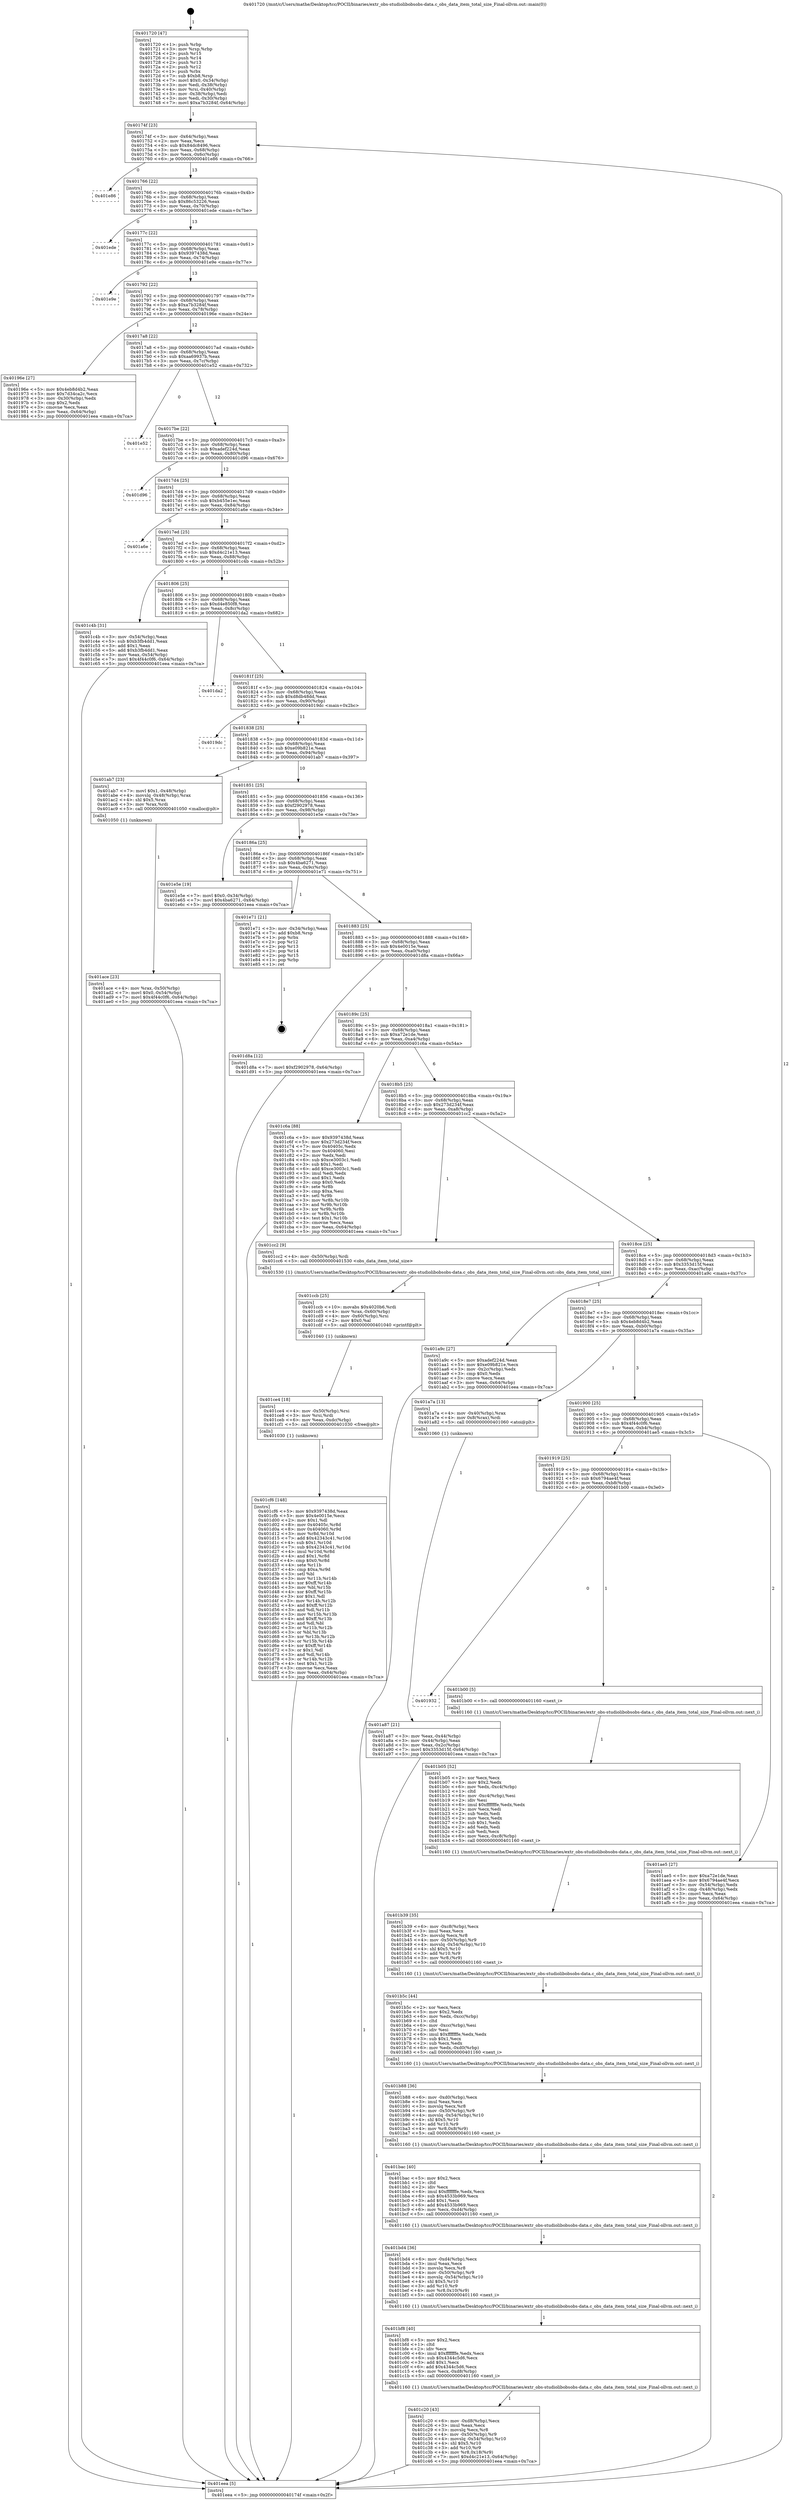 digraph "0x401720" {
  label = "0x401720 (/mnt/c/Users/mathe/Desktop/tcc/POCII/binaries/extr_obs-studiolibobsobs-data.c_obs_data_item_total_size_Final-ollvm.out::main(0))"
  labelloc = "t"
  node[shape=record]

  Entry [label="",width=0.3,height=0.3,shape=circle,fillcolor=black,style=filled]
  "0x40174f" [label="{
     0x40174f [23]\l
     | [instrs]\l
     &nbsp;&nbsp;0x40174f \<+3\>: mov -0x64(%rbp),%eax\l
     &nbsp;&nbsp;0x401752 \<+2\>: mov %eax,%ecx\l
     &nbsp;&nbsp;0x401754 \<+6\>: sub $0x84dc8496,%ecx\l
     &nbsp;&nbsp;0x40175a \<+3\>: mov %eax,-0x68(%rbp)\l
     &nbsp;&nbsp;0x40175d \<+3\>: mov %ecx,-0x6c(%rbp)\l
     &nbsp;&nbsp;0x401760 \<+6\>: je 0000000000401e86 \<main+0x766\>\l
  }"]
  "0x401e86" [label="{
     0x401e86\l
  }", style=dashed]
  "0x401766" [label="{
     0x401766 [22]\l
     | [instrs]\l
     &nbsp;&nbsp;0x401766 \<+5\>: jmp 000000000040176b \<main+0x4b\>\l
     &nbsp;&nbsp;0x40176b \<+3\>: mov -0x68(%rbp),%eax\l
     &nbsp;&nbsp;0x40176e \<+5\>: sub $0x86c53226,%eax\l
     &nbsp;&nbsp;0x401773 \<+3\>: mov %eax,-0x70(%rbp)\l
     &nbsp;&nbsp;0x401776 \<+6\>: je 0000000000401ede \<main+0x7be\>\l
  }"]
  Exit [label="",width=0.3,height=0.3,shape=circle,fillcolor=black,style=filled,peripheries=2]
  "0x401ede" [label="{
     0x401ede\l
  }", style=dashed]
  "0x40177c" [label="{
     0x40177c [22]\l
     | [instrs]\l
     &nbsp;&nbsp;0x40177c \<+5\>: jmp 0000000000401781 \<main+0x61\>\l
     &nbsp;&nbsp;0x401781 \<+3\>: mov -0x68(%rbp),%eax\l
     &nbsp;&nbsp;0x401784 \<+5\>: sub $0x9397438d,%eax\l
     &nbsp;&nbsp;0x401789 \<+3\>: mov %eax,-0x74(%rbp)\l
     &nbsp;&nbsp;0x40178c \<+6\>: je 0000000000401e9e \<main+0x77e\>\l
  }"]
  "0x401cf6" [label="{
     0x401cf6 [148]\l
     | [instrs]\l
     &nbsp;&nbsp;0x401cf6 \<+5\>: mov $0x9397438d,%eax\l
     &nbsp;&nbsp;0x401cfb \<+5\>: mov $0x4e0015e,%ecx\l
     &nbsp;&nbsp;0x401d00 \<+2\>: mov $0x1,%dl\l
     &nbsp;&nbsp;0x401d02 \<+8\>: mov 0x40405c,%r8d\l
     &nbsp;&nbsp;0x401d0a \<+8\>: mov 0x404060,%r9d\l
     &nbsp;&nbsp;0x401d12 \<+3\>: mov %r8d,%r10d\l
     &nbsp;&nbsp;0x401d15 \<+7\>: add $0x42343c41,%r10d\l
     &nbsp;&nbsp;0x401d1c \<+4\>: sub $0x1,%r10d\l
     &nbsp;&nbsp;0x401d20 \<+7\>: sub $0x42343c41,%r10d\l
     &nbsp;&nbsp;0x401d27 \<+4\>: imul %r10d,%r8d\l
     &nbsp;&nbsp;0x401d2b \<+4\>: and $0x1,%r8d\l
     &nbsp;&nbsp;0x401d2f \<+4\>: cmp $0x0,%r8d\l
     &nbsp;&nbsp;0x401d33 \<+4\>: sete %r11b\l
     &nbsp;&nbsp;0x401d37 \<+4\>: cmp $0xa,%r9d\l
     &nbsp;&nbsp;0x401d3b \<+3\>: setl %bl\l
     &nbsp;&nbsp;0x401d3e \<+3\>: mov %r11b,%r14b\l
     &nbsp;&nbsp;0x401d41 \<+4\>: xor $0xff,%r14b\l
     &nbsp;&nbsp;0x401d45 \<+3\>: mov %bl,%r15b\l
     &nbsp;&nbsp;0x401d48 \<+4\>: xor $0xff,%r15b\l
     &nbsp;&nbsp;0x401d4c \<+3\>: xor $0x1,%dl\l
     &nbsp;&nbsp;0x401d4f \<+3\>: mov %r14b,%r12b\l
     &nbsp;&nbsp;0x401d52 \<+4\>: and $0xff,%r12b\l
     &nbsp;&nbsp;0x401d56 \<+3\>: and %dl,%r11b\l
     &nbsp;&nbsp;0x401d59 \<+3\>: mov %r15b,%r13b\l
     &nbsp;&nbsp;0x401d5c \<+4\>: and $0xff,%r13b\l
     &nbsp;&nbsp;0x401d60 \<+2\>: and %dl,%bl\l
     &nbsp;&nbsp;0x401d62 \<+3\>: or %r11b,%r12b\l
     &nbsp;&nbsp;0x401d65 \<+3\>: or %bl,%r13b\l
     &nbsp;&nbsp;0x401d68 \<+3\>: xor %r13b,%r12b\l
     &nbsp;&nbsp;0x401d6b \<+3\>: or %r15b,%r14b\l
     &nbsp;&nbsp;0x401d6e \<+4\>: xor $0xff,%r14b\l
     &nbsp;&nbsp;0x401d72 \<+3\>: or $0x1,%dl\l
     &nbsp;&nbsp;0x401d75 \<+3\>: and %dl,%r14b\l
     &nbsp;&nbsp;0x401d78 \<+3\>: or %r14b,%r12b\l
     &nbsp;&nbsp;0x401d7b \<+4\>: test $0x1,%r12b\l
     &nbsp;&nbsp;0x401d7f \<+3\>: cmovne %ecx,%eax\l
     &nbsp;&nbsp;0x401d82 \<+3\>: mov %eax,-0x64(%rbp)\l
     &nbsp;&nbsp;0x401d85 \<+5\>: jmp 0000000000401eea \<main+0x7ca\>\l
  }"]
  "0x401e9e" [label="{
     0x401e9e\l
  }", style=dashed]
  "0x401792" [label="{
     0x401792 [22]\l
     | [instrs]\l
     &nbsp;&nbsp;0x401792 \<+5\>: jmp 0000000000401797 \<main+0x77\>\l
     &nbsp;&nbsp;0x401797 \<+3\>: mov -0x68(%rbp),%eax\l
     &nbsp;&nbsp;0x40179a \<+5\>: sub $0xa7b3284f,%eax\l
     &nbsp;&nbsp;0x40179f \<+3\>: mov %eax,-0x78(%rbp)\l
     &nbsp;&nbsp;0x4017a2 \<+6\>: je 000000000040196e \<main+0x24e\>\l
  }"]
  "0x401ce4" [label="{
     0x401ce4 [18]\l
     | [instrs]\l
     &nbsp;&nbsp;0x401ce4 \<+4\>: mov -0x50(%rbp),%rsi\l
     &nbsp;&nbsp;0x401ce8 \<+3\>: mov %rsi,%rdi\l
     &nbsp;&nbsp;0x401ceb \<+6\>: mov %eax,-0xdc(%rbp)\l
     &nbsp;&nbsp;0x401cf1 \<+5\>: call 0000000000401030 \<free@plt\>\l
     | [calls]\l
     &nbsp;&nbsp;0x401030 \{1\} (unknown)\l
  }"]
  "0x40196e" [label="{
     0x40196e [27]\l
     | [instrs]\l
     &nbsp;&nbsp;0x40196e \<+5\>: mov $0x4eb8d4b2,%eax\l
     &nbsp;&nbsp;0x401973 \<+5\>: mov $0x7d34ca2c,%ecx\l
     &nbsp;&nbsp;0x401978 \<+3\>: mov -0x30(%rbp),%edx\l
     &nbsp;&nbsp;0x40197b \<+3\>: cmp $0x2,%edx\l
     &nbsp;&nbsp;0x40197e \<+3\>: cmovne %ecx,%eax\l
     &nbsp;&nbsp;0x401981 \<+3\>: mov %eax,-0x64(%rbp)\l
     &nbsp;&nbsp;0x401984 \<+5\>: jmp 0000000000401eea \<main+0x7ca\>\l
  }"]
  "0x4017a8" [label="{
     0x4017a8 [22]\l
     | [instrs]\l
     &nbsp;&nbsp;0x4017a8 \<+5\>: jmp 00000000004017ad \<main+0x8d\>\l
     &nbsp;&nbsp;0x4017ad \<+3\>: mov -0x68(%rbp),%eax\l
     &nbsp;&nbsp;0x4017b0 \<+5\>: sub $0xaa69937b,%eax\l
     &nbsp;&nbsp;0x4017b5 \<+3\>: mov %eax,-0x7c(%rbp)\l
     &nbsp;&nbsp;0x4017b8 \<+6\>: je 0000000000401e52 \<main+0x732\>\l
  }"]
  "0x401eea" [label="{
     0x401eea [5]\l
     | [instrs]\l
     &nbsp;&nbsp;0x401eea \<+5\>: jmp 000000000040174f \<main+0x2f\>\l
  }"]
  "0x401720" [label="{
     0x401720 [47]\l
     | [instrs]\l
     &nbsp;&nbsp;0x401720 \<+1\>: push %rbp\l
     &nbsp;&nbsp;0x401721 \<+3\>: mov %rsp,%rbp\l
     &nbsp;&nbsp;0x401724 \<+2\>: push %r15\l
     &nbsp;&nbsp;0x401726 \<+2\>: push %r14\l
     &nbsp;&nbsp;0x401728 \<+2\>: push %r13\l
     &nbsp;&nbsp;0x40172a \<+2\>: push %r12\l
     &nbsp;&nbsp;0x40172c \<+1\>: push %rbx\l
     &nbsp;&nbsp;0x40172d \<+7\>: sub $0xb8,%rsp\l
     &nbsp;&nbsp;0x401734 \<+7\>: movl $0x0,-0x34(%rbp)\l
     &nbsp;&nbsp;0x40173b \<+3\>: mov %edi,-0x38(%rbp)\l
     &nbsp;&nbsp;0x40173e \<+4\>: mov %rsi,-0x40(%rbp)\l
     &nbsp;&nbsp;0x401742 \<+3\>: mov -0x38(%rbp),%edi\l
     &nbsp;&nbsp;0x401745 \<+3\>: mov %edi,-0x30(%rbp)\l
     &nbsp;&nbsp;0x401748 \<+7\>: movl $0xa7b3284f,-0x64(%rbp)\l
  }"]
  "0x401ccb" [label="{
     0x401ccb [25]\l
     | [instrs]\l
     &nbsp;&nbsp;0x401ccb \<+10\>: movabs $0x4020b6,%rdi\l
     &nbsp;&nbsp;0x401cd5 \<+4\>: mov %rax,-0x60(%rbp)\l
     &nbsp;&nbsp;0x401cd9 \<+4\>: mov -0x60(%rbp),%rsi\l
     &nbsp;&nbsp;0x401cdd \<+2\>: mov $0x0,%al\l
     &nbsp;&nbsp;0x401cdf \<+5\>: call 0000000000401040 \<printf@plt\>\l
     | [calls]\l
     &nbsp;&nbsp;0x401040 \{1\} (unknown)\l
  }"]
  "0x401e52" [label="{
     0x401e52\l
  }", style=dashed]
  "0x4017be" [label="{
     0x4017be [22]\l
     | [instrs]\l
     &nbsp;&nbsp;0x4017be \<+5\>: jmp 00000000004017c3 \<main+0xa3\>\l
     &nbsp;&nbsp;0x4017c3 \<+3\>: mov -0x68(%rbp),%eax\l
     &nbsp;&nbsp;0x4017c6 \<+5\>: sub $0xadef224d,%eax\l
     &nbsp;&nbsp;0x4017cb \<+3\>: mov %eax,-0x80(%rbp)\l
     &nbsp;&nbsp;0x4017ce \<+6\>: je 0000000000401d96 \<main+0x676\>\l
  }"]
  "0x401c20" [label="{
     0x401c20 [43]\l
     | [instrs]\l
     &nbsp;&nbsp;0x401c20 \<+6\>: mov -0xd8(%rbp),%ecx\l
     &nbsp;&nbsp;0x401c26 \<+3\>: imul %eax,%ecx\l
     &nbsp;&nbsp;0x401c29 \<+3\>: movslq %ecx,%r8\l
     &nbsp;&nbsp;0x401c2c \<+4\>: mov -0x50(%rbp),%r9\l
     &nbsp;&nbsp;0x401c30 \<+4\>: movslq -0x54(%rbp),%r10\l
     &nbsp;&nbsp;0x401c34 \<+4\>: shl $0x5,%r10\l
     &nbsp;&nbsp;0x401c38 \<+3\>: add %r10,%r9\l
     &nbsp;&nbsp;0x401c3b \<+4\>: mov %r8,0x18(%r9)\l
     &nbsp;&nbsp;0x401c3f \<+7\>: movl $0xd4c21e13,-0x64(%rbp)\l
     &nbsp;&nbsp;0x401c46 \<+5\>: jmp 0000000000401eea \<main+0x7ca\>\l
  }"]
  "0x401d96" [label="{
     0x401d96\l
  }", style=dashed]
  "0x4017d4" [label="{
     0x4017d4 [25]\l
     | [instrs]\l
     &nbsp;&nbsp;0x4017d4 \<+5\>: jmp 00000000004017d9 \<main+0xb9\>\l
     &nbsp;&nbsp;0x4017d9 \<+3\>: mov -0x68(%rbp),%eax\l
     &nbsp;&nbsp;0x4017dc \<+5\>: sub $0xb455e1ec,%eax\l
     &nbsp;&nbsp;0x4017e1 \<+6\>: mov %eax,-0x84(%rbp)\l
     &nbsp;&nbsp;0x4017e7 \<+6\>: je 0000000000401a6e \<main+0x34e\>\l
  }"]
  "0x401bf8" [label="{
     0x401bf8 [40]\l
     | [instrs]\l
     &nbsp;&nbsp;0x401bf8 \<+5\>: mov $0x2,%ecx\l
     &nbsp;&nbsp;0x401bfd \<+1\>: cltd\l
     &nbsp;&nbsp;0x401bfe \<+2\>: idiv %ecx\l
     &nbsp;&nbsp;0x401c00 \<+6\>: imul $0xfffffffe,%edx,%ecx\l
     &nbsp;&nbsp;0x401c06 \<+6\>: sub $0x4344c5d6,%ecx\l
     &nbsp;&nbsp;0x401c0c \<+3\>: add $0x1,%ecx\l
     &nbsp;&nbsp;0x401c0f \<+6\>: add $0x4344c5d6,%ecx\l
     &nbsp;&nbsp;0x401c15 \<+6\>: mov %ecx,-0xd8(%rbp)\l
     &nbsp;&nbsp;0x401c1b \<+5\>: call 0000000000401160 \<next_i\>\l
     | [calls]\l
     &nbsp;&nbsp;0x401160 \{1\} (/mnt/c/Users/mathe/Desktop/tcc/POCII/binaries/extr_obs-studiolibobsobs-data.c_obs_data_item_total_size_Final-ollvm.out::next_i)\l
  }"]
  "0x401a6e" [label="{
     0x401a6e\l
  }", style=dashed]
  "0x4017ed" [label="{
     0x4017ed [25]\l
     | [instrs]\l
     &nbsp;&nbsp;0x4017ed \<+5\>: jmp 00000000004017f2 \<main+0xd2\>\l
     &nbsp;&nbsp;0x4017f2 \<+3\>: mov -0x68(%rbp),%eax\l
     &nbsp;&nbsp;0x4017f5 \<+5\>: sub $0xd4c21e13,%eax\l
     &nbsp;&nbsp;0x4017fa \<+6\>: mov %eax,-0x88(%rbp)\l
     &nbsp;&nbsp;0x401800 \<+6\>: je 0000000000401c4b \<main+0x52b\>\l
  }"]
  "0x401bd4" [label="{
     0x401bd4 [36]\l
     | [instrs]\l
     &nbsp;&nbsp;0x401bd4 \<+6\>: mov -0xd4(%rbp),%ecx\l
     &nbsp;&nbsp;0x401bda \<+3\>: imul %eax,%ecx\l
     &nbsp;&nbsp;0x401bdd \<+3\>: movslq %ecx,%r8\l
     &nbsp;&nbsp;0x401be0 \<+4\>: mov -0x50(%rbp),%r9\l
     &nbsp;&nbsp;0x401be4 \<+4\>: movslq -0x54(%rbp),%r10\l
     &nbsp;&nbsp;0x401be8 \<+4\>: shl $0x5,%r10\l
     &nbsp;&nbsp;0x401bec \<+3\>: add %r10,%r9\l
     &nbsp;&nbsp;0x401bef \<+4\>: mov %r8,0x10(%r9)\l
     &nbsp;&nbsp;0x401bf3 \<+5\>: call 0000000000401160 \<next_i\>\l
     | [calls]\l
     &nbsp;&nbsp;0x401160 \{1\} (/mnt/c/Users/mathe/Desktop/tcc/POCII/binaries/extr_obs-studiolibobsobs-data.c_obs_data_item_total_size_Final-ollvm.out::next_i)\l
  }"]
  "0x401c4b" [label="{
     0x401c4b [31]\l
     | [instrs]\l
     &nbsp;&nbsp;0x401c4b \<+3\>: mov -0x54(%rbp),%eax\l
     &nbsp;&nbsp;0x401c4e \<+5\>: sub $0xb3fb4dd1,%eax\l
     &nbsp;&nbsp;0x401c53 \<+3\>: add $0x1,%eax\l
     &nbsp;&nbsp;0x401c56 \<+5\>: add $0xb3fb4dd1,%eax\l
     &nbsp;&nbsp;0x401c5b \<+3\>: mov %eax,-0x54(%rbp)\l
     &nbsp;&nbsp;0x401c5e \<+7\>: movl $0x4f44c0f6,-0x64(%rbp)\l
     &nbsp;&nbsp;0x401c65 \<+5\>: jmp 0000000000401eea \<main+0x7ca\>\l
  }"]
  "0x401806" [label="{
     0x401806 [25]\l
     | [instrs]\l
     &nbsp;&nbsp;0x401806 \<+5\>: jmp 000000000040180b \<main+0xeb\>\l
     &nbsp;&nbsp;0x40180b \<+3\>: mov -0x68(%rbp),%eax\l
     &nbsp;&nbsp;0x40180e \<+5\>: sub $0xd4e850f8,%eax\l
     &nbsp;&nbsp;0x401813 \<+6\>: mov %eax,-0x8c(%rbp)\l
     &nbsp;&nbsp;0x401819 \<+6\>: je 0000000000401da2 \<main+0x682\>\l
  }"]
  "0x401bac" [label="{
     0x401bac [40]\l
     | [instrs]\l
     &nbsp;&nbsp;0x401bac \<+5\>: mov $0x2,%ecx\l
     &nbsp;&nbsp;0x401bb1 \<+1\>: cltd\l
     &nbsp;&nbsp;0x401bb2 \<+2\>: idiv %ecx\l
     &nbsp;&nbsp;0x401bb4 \<+6\>: imul $0xfffffffe,%edx,%ecx\l
     &nbsp;&nbsp;0x401bba \<+6\>: sub $0x4533b969,%ecx\l
     &nbsp;&nbsp;0x401bc0 \<+3\>: add $0x1,%ecx\l
     &nbsp;&nbsp;0x401bc3 \<+6\>: add $0x4533b969,%ecx\l
     &nbsp;&nbsp;0x401bc9 \<+6\>: mov %ecx,-0xd4(%rbp)\l
     &nbsp;&nbsp;0x401bcf \<+5\>: call 0000000000401160 \<next_i\>\l
     | [calls]\l
     &nbsp;&nbsp;0x401160 \{1\} (/mnt/c/Users/mathe/Desktop/tcc/POCII/binaries/extr_obs-studiolibobsobs-data.c_obs_data_item_total_size_Final-ollvm.out::next_i)\l
  }"]
  "0x401da2" [label="{
     0x401da2\l
  }", style=dashed]
  "0x40181f" [label="{
     0x40181f [25]\l
     | [instrs]\l
     &nbsp;&nbsp;0x40181f \<+5\>: jmp 0000000000401824 \<main+0x104\>\l
     &nbsp;&nbsp;0x401824 \<+3\>: mov -0x68(%rbp),%eax\l
     &nbsp;&nbsp;0x401827 \<+5\>: sub $0xd8db48dd,%eax\l
     &nbsp;&nbsp;0x40182c \<+6\>: mov %eax,-0x90(%rbp)\l
     &nbsp;&nbsp;0x401832 \<+6\>: je 00000000004019dc \<main+0x2bc\>\l
  }"]
  "0x401b88" [label="{
     0x401b88 [36]\l
     | [instrs]\l
     &nbsp;&nbsp;0x401b88 \<+6\>: mov -0xd0(%rbp),%ecx\l
     &nbsp;&nbsp;0x401b8e \<+3\>: imul %eax,%ecx\l
     &nbsp;&nbsp;0x401b91 \<+3\>: movslq %ecx,%r8\l
     &nbsp;&nbsp;0x401b94 \<+4\>: mov -0x50(%rbp),%r9\l
     &nbsp;&nbsp;0x401b98 \<+4\>: movslq -0x54(%rbp),%r10\l
     &nbsp;&nbsp;0x401b9c \<+4\>: shl $0x5,%r10\l
     &nbsp;&nbsp;0x401ba0 \<+3\>: add %r10,%r9\l
     &nbsp;&nbsp;0x401ba3 \<+4\>: mov %r8,0x8(%r9)\l
     &nbsp;&nbsp;0x401ba7 \<+5\>: call 0000000000401160 \<next_i\>\l
     | [calls]\l
     &nbsp;&nbsp;0x401160 \{1\} (/mnt/c/Users/mathe/Desktop/tcc/POCII/binaries/extr_obs-studiolibobsobs-data.c_obs_data_item_total_size_Final-ollvm.out::next_i)\l
  }"]
  "0x4019dc" [label="{
     0x4019dc\l
  }", style=dashed]
  "0x401838" [label="{
     0x401838 [25]\l
     | [instrs]\l
     &nbsp;&nbsp;0x401838 \<+5\>: jmp 000000000040183d \<main+0x11d\>\l
     &nbsp;&nbsp;0x40183d \<+3\>: mov -0x68(%rbp),%eax\l
     &nbsp;&nbsp;0x401840 \<+5\>: sub $0xe09b821e,%eax\l
     &nbsp;&nbsp;0x401845 \<+6\>: mov %eax,-0x94(%rbp)\l
     &nbsp;&nbsp;0x40184b \<+6\>: je 0000000000401ab7 \<main+0x397\>\l
  }"]
  "0x401b5c" [label="{
     0x401b5c [44]\l
     | [instrs]\l
     &nbsp;&nbsp;0x401b5c \<+2\>: xor %ecx,%ecx\l
     &nbsp;&nbsp;0x401b5e \<+5\>: mov $0x2,%edx\l
     &nbsp;&nbsp;0x401b63 \<+6\>: mov %edx,-0xcc(%rbp)\l
     &nbsp;&nbsp;0x401b69 \<+1\>: cltd\l
     &nbsp;&nbsp;0x401b6a \<+6\>: mov -0xcc(%rbp),%esi\l
     &nbsp;&nbsp;0x401b70 \<+2\>: idiv %esi\l
     &nbsp;&nbsp;0x401b72 \<+6\>: imul $0xfffffffe,%edx,%edx\l
     &nbsp;&nbsp;0x401b78 \<+3\>: sub $0x1,%ecx\l
     &nbsp;&nbsp;0x401b7b \<+2\>: sub %ecx,%edx\l
     &nbsp;&nbsp;0x401b7d \<+6\>: mov %edx,-0xd0(%rbp)\l
     &nbsp;&nbsp;0x401b83 \<+5\>: call 0000000000401160 \<next_i\>\l
     | [calls]\l
     &nbsp;&nbsp;0x401160 \{1\} (/mnt/c/Users/mathe/Desktop/tcc/POCII/binaries/extr_obs-studiolibobsobs-data.c_obs_data_item_total_size_Final-ollvm.out::next_i)\l
  }"]
  "0x401ab7" [label="{
     0x401ab7 [23]\l
     | [instrs]\l
     &nbsp;&nbsp;0x401ab7 \<+7\>: movl $0x1,-0x48(%rbp)\l
     &nbsp;&nbsp;0x401abe \<+4\>: movslq -0x48(%rbp),%rax\l
     &nbsp;&nbsp;0x401ac2 \<+4\>: shl $0x5,%rax\l
     &nbsp;&nbsp;0x401ac6 \<+3\>: mov %rax,%rdi\l
     &nbsp;&nbsp;0x401ac9 \<+5\>: call 0000000000401050 \<malloc@plt\>\l
     | [calls]\l
     &nbsp;&nbsp;0x401050 \{1\} (unknown)\l
  }"]
  "0x401851" [label="{
     0x401851 [25]\l
     | [instrs]\l
     &nbsp;&nbsp;0x401851 \<+5\>: jmp 0000000000401856 \<main+0x136\>\l
     &nbsp;&nbsp;0x401856 \<+3\>: mov -0x68(%rbp),%eax\l
     &nbsp;&nbsp;0x401859 \<+5\>: sub $0xf2902978,%eax\l
     &nbsp;&nbsp;0x40185e \<+6\>: mov %eax,-0x98(%rbp)\l
     &nbsp;&nbsp;0x401864 \<+6\>: je 0000000000401e5e \<main+0x73e\>\l
  }"]
  "0x401b39" [label="{
     0x401b39 [35]\l
     | [instrs]\l
     &nbsp;&nbsp;0x401b39 \<+6\>: mov -0xc8(%rbp),%ecx\l
     &nbsp;&nbsp;0x401b3f \<+3\>: imul %eax,%ecx\l
     &nbsp;&nbsp;0x401b42 \<+3\>: movslq %ecx,%r8\l
     &nbsp;&nbsp;0x401b45 \<+4\>: mov -0x50(%rbp),%r9\l
     &nbsp;&nbsp;0x401b49 \<+4\>: movslq -0x54(%rbp),%r10\l
     &nbsp;&nbsp;0x401b4d \<+4\>: shl $0x5,%r10\l
     &nbsp;&nbsp;0x401b51 \<+3\>: add %r10,%r9\l
     &nbsp;&nbsp;0x401b54 \<+3\>: mov %r8,(%r9)\l
     &nbsp;&nbsp;0x401b57 \<+5\>: call 0000000000401160 \<next_i\>\l
     | [calls]\l
     &nbsp;&nbsp;0x401160 \{1\} (/mnt/c/Users/mathe/Desktop/tcc/POCII/binaries/extr_obs-studiolibobsobs-data.c_obs_data_item_total_size_Final-ollvm.out::next_i)\l
  }"]
  "0x401e5e" [label="{
     0x401e5e [19]\l
     | [instrs]\l
     &nbsp;&nbsp;0x401e5e \<+7\>: movl $0x0,-0x34(%rbp)\l
     &nbsp;&nbsp;0x401e65 \<+7\>: movl $0x4ba6271,-0x64(%rbp)\l
     &nbsp;&nbsp;0x401e6c \<+5\>: jmp 0000000000401eea \<main+0x7ca\>\l
  }"]
  "0x40186a" [label="{
     0x40186a [25]\l
     | [instrs]\l
     &nbsp;&nbsp;0x40186a \<+5\>: jmp 000000000040186f \<main+0x14f\>\l
     &nbsp;&nbsp;0x40186f \<+3\>: mov -0x68(%rbp),%eax\l
     &nbsp;&nbsp;0x401872 \<+5\>: sub $0x4ba6271,%eax\l
     &nbsp;&nbsp;0x401877 \<+6\>: mov %eax,-0x9c(%rbp)\l
     &nbsp;&nbsp;0x40187d \<+6\>: je 0000000000401e71 \<main+0x751\>\l
  }"]
  "0x401b05" [label="{
     0x401b05 [52]\l
     | [instrs]\l
     &nbsp;&nbsp;0x401b05 \<+2\>: xor %ecx,%ecx\l
     &nbsp;&nbsp;0x401b07 \<+5\>: mov $0x2,%edx\l
     &nbsp;&nbsp;0x401b0c \<+6\>: mov %edx,-0xc4(%rbp)\l
     &nbsp;&nbsp;0x401b12 \<+1\>: cltd\l
     &nbsp;&nbsp;0x401b13 \<+6\>: mov -0xc4(%rbp),%esi\l
     &nbsp;&nbsp;0x401b19 \<+2\>: idiv %esi\l
     &nbsp;&nbsp;0x401b1b \<+6\>: imul $0xfffffffe,%edx,%edx\l
     &nbsp;&nbsp;0x401b21 \<+2\>: mov %ecx,%edi\l
     &nbsp;&nbsp;0x401b23 \<+2\>: sub %edx,%edi\l
     &nbsp;&nbsp;0x401b25 \<+2\>: mov %ecx,%edx\l
     &nbsp;&nbsp;0x401b27 \<+3\>: sub $0x1,%edx\l
     &nbsp;&nbsp;0x401b2a \<+2\>: add %edx,%edi\l
     &nbsp;&nbsp;0x401b2c \<+2\>: sub %edi,%ecx\l
     &nbsp;&nbsp;0x401b2e \<+6\>: mov %ecx,-0xc8(%rbp)\l
     &nbsp;&nbsp;0x401b34 \<+5\>: call 0000000000401160 \<next_i\>\l
     | [calls]\l
     &nbsp;&nbsp;0x401160 \{1\} (/mnt/c/Users/mathe/Desktop/tcc/POCII/binaries/extr_obs-studiolibobsobs-data.c_obs_data_item_total_size_Final-ollvm.out::next_i)\l
  }"]
  "0x401e71" [label="{
     0x401e71 [21]\l
     | [instrs]\l
     &nbsp;&nbsp;0x401e71 \<+3\>: mov -0x34(%rbp),%eax\l
     &nbsp;&nbsp;0x401e74 \<+7\>: add $0xb8,%rsp\l
     &nbsp;&nbsp;0x401e7b \<+1\>: pop %rbx\l
     &nbsp;&nbsp;0x401e7c \<+2\>: pop %r12\l
     &nbsp;&nbsp;0x401e7e \<+2\>: pop %r13\l
     &nbsp;&nbsp;0x401e80 \<+2\>: pop %r14\l
     &nbsp;&nbsp;0x401e82 \<+2\>: pop %r15\l
     &nbsp;&nbsp;0x401e84 \<+1\>: pop %rbp\l
     &nbsp;&nbsp;0x401e85 \<+1\>: ret\l
  }"]
  "0x401883" [label="{
     0x401883 [25]\l
     | [instrs]\l
     &nbsp;&nbsp;0x401883 \<+5\>: jmp 0000000000401888 \<main+0x168\>\l
     &nbsp;&nbsp;0x401888 \<+3\>: mov -0x68(%rbp),%eax\l
     &nbsp;&nbsp;0x40188b \<+5\>: sub $0x4e0015e,%eax\l
     &nbsp;&nbsp;0x401890 \<+6\>: mov %eax,-0xa0(%rbp)\l
     &nbsp;&nbsp;0x401896 \<+6\>: je 0000000000401d8a \<main+0x66a\>\l
  }"]
  "0x401932" [label="{
     0x401932\l
  }", style=dashed]
  "0x401d8a" [label="{
     0x401d8a [12]\l
     | [instrs]\l
     &nbsp;&nbsp;0x401d8a \<+7\>: movl $0xf2902978,-0x64(%rbp)\l
     &nbsp;&nbsp;0x401d91 \<+5\>: jmp 0000000000401eea \<main+0x7ca\>\l
  }"]
  "0x40189c" [label="{
     0x40189c [25]\l
     | [instrs]\l
     &nbsp;&nbsp;0x40189c \<+5\>: jmp 00000000004018a1 \<main+0x181\>\l
     &nbsp;&nbsp;0x4018a1 \<+3\>: mov -0x68(%rbp),%eax\l
     &nbsp;&nbsp;0x4018a4 \<+5\>: sub $0xa72e1de,%eax\l
     &nbsp;&nbsp;0x4018a9 \<+6\>: mov %eax,-0xa4(%rbp)\l
     &nbsp;&nbsp;0x4018af \<+6\>: je 0000000000401c6a \<main+0x54a\>\l
  }"]
  "0x401b00" [label="{
     0x401b00 [5]\l
     | [instrs]\l
     &nbsp;&nbsp;0x401b00 \<+5\>: call 0000000000401160 \<next_i\>\l
     | [calls]\l
     &nbsp;&nbsp;0x401160 \{1\} (/mnt/c/Users/mathe/Desktop/tcc/POCII/binaries/extr_obs-studiolibobsobs-data.c_obs_data_item_total_size_Final-ollvm.out::next_i)\l
  }"]
  "0x401c6a" [label="{
     0x401c6a [88]\l
     | [instrs]\l
     &nbsp;&nbsp;0x401c6a \<+5\>: mov $0x9397438d,%eax\l
     &nbsp;&nbsp;0x401c6f \<+5\>: mov $0x273d234f,%ecx\l
     &nbsp;&nbsp;0x401c74 \<+7\>: mov 0x40405c,%edx\l
     &nbsp;&nbsp;0x401c7b \<+7\>: mov 0x404060,%esi\l
     &nbsp;&nbsp;0x401c82 \<+2\>: mov %edx,%edi\l
     &nbsp;&nbsp;0x401c84 \<+6\>: sub $0xce3003c1,%edi\l
     &nbsp;&nbsp;0x401c8a \<+3\>: sub $0x1,%edi\l
     &nbsp;&nbsp;0x401c8d \<+6\>: add $0xce3003c1,%edi\l
     &nbsp;&nbsp;0x401c93 \<+3\>: imul %edi,%edx\l
     &nbsp;&nbsp;0x401c96 \<+3\>: and $0x1,%edx\l
     &nbsp;&nbsp;0x401c99 \<+3\>: cmp $0x0,%edx\l
     &nbsp;&nbsp;0x401c9c \<+4\>: sete %r8b\l
     &nbsp;&nbsp;0x401ca0 \<+3\>: cmp $0xa,%esi\l
     &nbsp;&nbsp;0x401ca3 \<+4\>: setl %r9b\l
     &nbsp;&nbsp;0x401ca7 \<+3\>: mov %r8b,%r10b\l
     &nbsp;&nbsp;0x401caa \<+3\>: and %r9b,%r10b\l
     &nbsp;&nbsp;0x401cad \<+3\>: xor %r9b,%r8b\l
     &nbsp;&nbsp;0x401cb0 \<+3\>: or %r8b,%r10b\l
     &nbsp;&nbsp;0x401cb3 \<+4\>: test $0x1,%r10b\l
     &nbsp;&nbsp;0x401cb7 \<+3\>: cmovne %ecx,%eax\l
     &nbsp;&nbsp;0x401cba \<+3\>: mov %eax,-0x64(%rbp)\l
     &nbsp;&nbsp;0x401cbd \<+5\>: jmp 0000000000401eea \<main+0x7ca\>\l
  }"]
  "0x4018b5" [label="{
     0x4018b5 [25]\l
     | [instrs]\l
     &nbsp;&nbsp;0x4018b5 \<+5\>: jmp 00000000004018ba \<main+0x19a\>\l
     &nbsp;&nbsp;0x4018ba \<+3\>: mov -0x68(%rbp),%eax\l
     &nbsp;&nbsp;0x4018bd \<+5\>: sub $0x273d234f,%eax\l
     &nbsp;&nbsp;0x4018c2 \<+6\>: mov %eax,-0xa8(%rbp)\l
     &nbsp;&nbsp;0x4018c8 \<+6\>: je 0000000000401cc2 \<main+0x5a2\>\l
  }"]
  "0x401919" [label="{
     0x401919 [25]\l
     | [instrs]\l
     &nbsp;&nbsp;0x401919 \<+5\>: jmp 000000000040191e \<main+0x1fe\>\l
     &nbsp;&nbsp;0x40191e \<+3\>: mov -0x68(%rbp),%eax\l
     &nbsp;&nbsp;0x401921 \<+5\>: sub $0x6794ae4f,%eax\l
     &nbsp;&nbsp;0x401926 \<+6\>: mov %eax,-0xb8(%rbp)\l
     &nbsp;&nbsp;0x40192c \<+6\>: je 0000000000401b00 \<main+0x3e0\>\l
  }"]
  "0x401cc2" [label="{
     0x401cc2 [9]\l
     | [instrs]\l
     &nbsp;&nbsp;0x401cc2 \<+4\>: mov -0x50(%rbp),%rdi\l
     &nbsp;&nbsp;0x401cc6 \<+5\>: call 0000000000401530 \<obs_data_item_total_size\>\l
     | [calls]\l
     &nbsp;&nbsp;0x401530 \{1\} (/mnt/c/Users/mathe/Desktop/tcc/POCII/binaries/extr_obs-studiolibobsobs-data.c_obs_data_item_total_size_Final-ollvm.out::obs_data_item_total_size)\l
  }"]
  "0x4018ce" [label="{
     0x4018ce [25]\l
     | [instrs]\l
     &nbsp;&nbsp;0x4018ce \<+5\>: jmp 00000000004018d3 \<main+0x1b3\>\l
     &nbsp;&nbsp;0x4018d3 \<+3\>: mov -0x68(%rbp),%eax\l
     &nbsp;&nbsp;0x4018d6 \<+5\>: sub $0x3353d15f,%eax\l
     &nbsp;&nbsp;0x4018db \<+6\>: mov %eax,-0xac(%rbp)\l
     &nbsp;&nbsp;0x4018e1 \<+6\>: je 0000000000401a9c \<main+0x37c\>\l
  }"]
  "0x401ae5" [label="{
     0x401ae5 [27]\l
     | [instrs]\l
     &nbsp;&nbsp;0x401ae5 \<+5\>: mov $0xa72e1de,%eax\l
     &nbsp;&nbsp;0x401aea \<+5\>: mov $0x6794ae4f,%ecx\l
     &nbsp;&nbsp;0x401aef \<+3\>: mov -0x54(%rbp),%edx\l
     &nbsp;&nbsp;0x401af2 \<+3\>: cmp -0x48(%rbp),%edx\l
     &nbsp;&nbsp;0x401af5 \<+3\>: cmovl %ecx,%eax\l
     &nbsp;&nbsp;0x401af8 \<+3\>: mov %eax,-0x64(%rbp)\l
     &nbsp;&nbsp;0x401afb \<+5\>: jmp 0000000000401eea \<main+0x7ca\>\l
  }"]
  "0x401a9c" [label="{
     0x401a9c [27]\l
     | [instrs]\l
     &nbsp;&nbsp;0x401a9c \<+5\>: mov $0xadef224d,%eax\l
     &nbsp;&nbsp;0x401aa1 \<+5\>: mov $0xe09b821e,%ecx\l
     &nbsp;&nbsp;0x401aa6 \<+3\>: mov -0x2c(%rbp),%edx\l
     &nbsp;&nbsp;0x401aa9 \<+3\>: cmp $0x0,%edx\l
     &nbsp;&nbsp;0x401aac \<+3\>: cmove %ecx,%eax\l
     &nbsp;&nbsp;0x401aaf \<+3\>: mov %eax,-0x64(%rbp)\l
     &nbsp;&nbsp;0x401ab2 \<+5\>: jmp 0000000000401eea \<main+0x7ca\>\l
  }"]
  "0x4018e7" [label="{
     0x4018e7 [25]\l
     | [instrs]\l
     &nbsp;&nbsp;0x4018e7 \<+5\>: jmp 00000000004018ec \<main+0x1cc\>\l
     &nbsp;&nbsp;0x4018ec \<+3\>: mov -0x68(%rbp),%eax\l
     &nbsp;&nbsp;0x4018ef \<+5\>: sub $0x4eb8d4b2,%eax\l
     &nbsp;&nbsp;0x4018f4 \<+6\>: mov %eax,-0xb0(%rbp)\l
     &nbsp;&nbsp;0x4018fa \<+6\>: je 0000000000401a7a \<main+0x35a\>\l
  }"]
  "0x401ace" [label="{
     0x401ace [23]\l
     | [instrs]\l
     &nbsp;&nbsp;0x401ace \<+4\>: mov %rax,-0x50(%rbp)\l
     &nbsp;&nbsp;0x401ad2 \<+7\>: movl $0x0,-0x54(%rbp)\l
     &nbsp;&nbsp;0x401ad9 \<+7\>: movl $0x4f44c0f6,-0x64(%rbp)\l
     &nbsp;&nbsp;0x401ae0 \<+5\>: jmp 0000000000401eea \<main+0x7ca\>\l
  }"]
  "0x401a7a" [label="{
     0x401a7a [13]\l
     | [instrs]\l
     &nbsp;&nbsp;0x401a7a \<+4\>: mov -0x40(%rbp),%rax\l
     &nbsp;&nbsp;0x401a7e \<+4\>: mov 0x8(%rax),%rdi\l
     &nbsp;&nbsp;0x401a82 \<+5\>: call 0000000000401060 \<atoi@plt\>\l
     | [calls]\l
     &nbsp;&nbsp;0x401060 \{1\} (unknown)\l
  }"]
  "0x401900" [label="{
     0x401900 [25]\l
     | [instrs]\l
     &nbsp;&nbsp;0x401900 \<+5\>: jmp 0000000000401905 \<main+0x1e5\>\l
     &nbsp;&nbsp;0x401905 \<+3\>: mov -0x68(%rbp),%eax\l
     &nbsp;&nbsp;0x401908 \<+5\>: sub $0x4f44c0f6,%eax\l
     &nbsp;&nbsp;0x40190d \<+6\>: mov %eax,-0xb4(%rbp)\l
     &nbsp;&nbsp;0x401913 \<+6\>: je 0000000000401ae5 \<main+0x3c5\>\l
  }"]
  "0x401a87" [label="{
     0x401a87 [21]\l
     | [instrs]\l
     &nbsp;&nbsp;0x401a87 \<+3\>: mov %eax,-0x44(%rbp)\l
     &nbsp;&nbsp;0x401a8a \<+3\>: mov -0x44(%rbp),%eax\l
     &nbsp;&nbsp;0x401a8d \<+3\>: mov %eax,-0x2c(%rbp)\l
     &nbsp;&nbsp;0x401a90 \<+7\>: movl $0x3353d15f,-0x64(%rbp)\l
     &nbsp;&nbsp;0x401a97 \<+5\>: jmp 0000000000401eea \<main+0x7ca\>\l
  }"]
  Entry -> "0x401720" [label=" 1"]
  "0x40174f" -> "0x401e86" [label=" 0"]
  "0x40174f" -> "0x401766" [label=" 13"]
  "0x401e71" -> Exit [label=" 1"]
  "0x401766" -> "0x401ede" [label=" 0"]
  "0x401766" -> "0x40177c" [label=" 13"]
  "0x401e5e" -> "0x401eea" [label=" 1"]
  "0x40177c" -> "0x401e9e" [label=" 0"]
  "0x40177c" -> "0x401792" [label=" 13"]
  "0x401d8a" -> "0x401eea" [label=" 1"]
  "0x401792" -> "0x40196e" [label=" 1"]
  "0x401792" -> "0x4017a8" [label=" 12"]
  "0x40196e" -> "0x401eea" [label=" 1"]
  "0x401720" -> "0x40174f" [label=" 1"]
  "0x401eea" -> "0x40174f" [label=" 12"]
  "0x401cf6" -> "0x401eea" [label=" 1"]
  "0x4017a8" -> "0x401e52" [label=" 0"]
  "0x4017a8" -> "0x4017be" [label=" 12"]
  "0x401ce4" -> "0x401cf6" [label=" 1"]
  "0x4017be" -> "0x401d96" [label=" 0"]
  "0x4017be" -> "0x4017d4" [label=" 12"]
  "0x401ccb" -> "0x401ce4" [label=" 1"]
  "0x4017d4" -> "0x401a6e" [label=" 0"]
  "0x4017d4" -> "0x4017ed" [label=" 12"]
  "0x401cc2" -> "0x401ccb" [label=" 1"]
  "0x4017ed" -> "0x401c4b" [label=" 1"]
  "0x4017ed" -> "0x401806" [label=" 11"]
  "0x401c6a" -> "0x401eea" [label=" 1"]
  "0x401806" -> "0x401da2" [label=" 0"]
  "0x401806" -> "0x40181f" [label=" 11"]
  "0x401c4b" -> "0x401eea" [label=" 1"]
  "0x40181f" -> "0x4019dc" [label=" 0"]
  "0x40181f" -> "0x401838" [label=" 11"]
  "0x401c20" -> "0x401eea" [label=" 1"]
  "0x401838" -> "0x401ab7" [label=" 1"]
  "0x401838" -> "0x401851" [label=" 10"]
  "0x401bf8" -> "0x401c20" [label=" 1"]
  "0x401851" -> "0x401e5e" [label=" 1"]
  "0x401851" -> "0x40186a" [label=" 9"]
  "0x401bd4" -> "0x401bf8" [label=" 1"]
  "0x40186a" -> "0x401e71" [label=" 1"]
  "0x40186a" -> "0x401883" [label=" 8"]
  "0x401bac" -> "0x401bd4" [label=" 1"]
  "0x401883" -> "0x401d8a" [label=" 1"]
  "0x401883" -> "0x40189c" [label=" 7"]
  "0x401b88" -> "0x401bac" [label=" 1"]
  "0x40189c" -> "0x401c6a" [label=" 1"]
  "0x40189c" -> "0x4018b5" [label=" 6"]
  "0x401b5c" -> "0x401b88" [label=" 1"]
  "0x4018b5" -> "0x401cc2" [label=" 1"]
  "0x4018b5" -> "0x4018ce" [label=" 5"]
  "0x401b05" -> "0x401b39" [label=" 1"]
  "0x4018ce" -> "0x401a9c" [label=" 1"]
  "0x4018ce" -> "0x4018e7" [label=" 4"]
  "0x401b00" -> "0x401b05" [label=" 1"]
  "0x4018e7" -> "0x401a7a" [label=" 1"]
  "0x4018e7" -> "0x401900" [label=" 3"]
  "0x401a7a" -> "0x401a87" [label=" 1"]
  "0x401a87" -> "0x401eea" [label=" 1"]
  "0x401a9c" -> "0x401eea" [label=" 1"]
  "0x401ab7" -> "0x401ace" [label=" 1"]
  "0x401ace" -> "0x401eea" [label=" 1"]
  "0x401919" -> "0x401932" [label=" 0"]
  "0x401900" -> "0x401ae5" [label=" 2"]
  "0x401900" -> "0x401919" [label=" 1"]
  "0x401ae5" -> "0x401eea" [label=" 2"]
  "0x401b39" -> "0x401b5c" [label=" 1"]
  "0x401919" -> "0x401b00" [label=" 1"]
}
